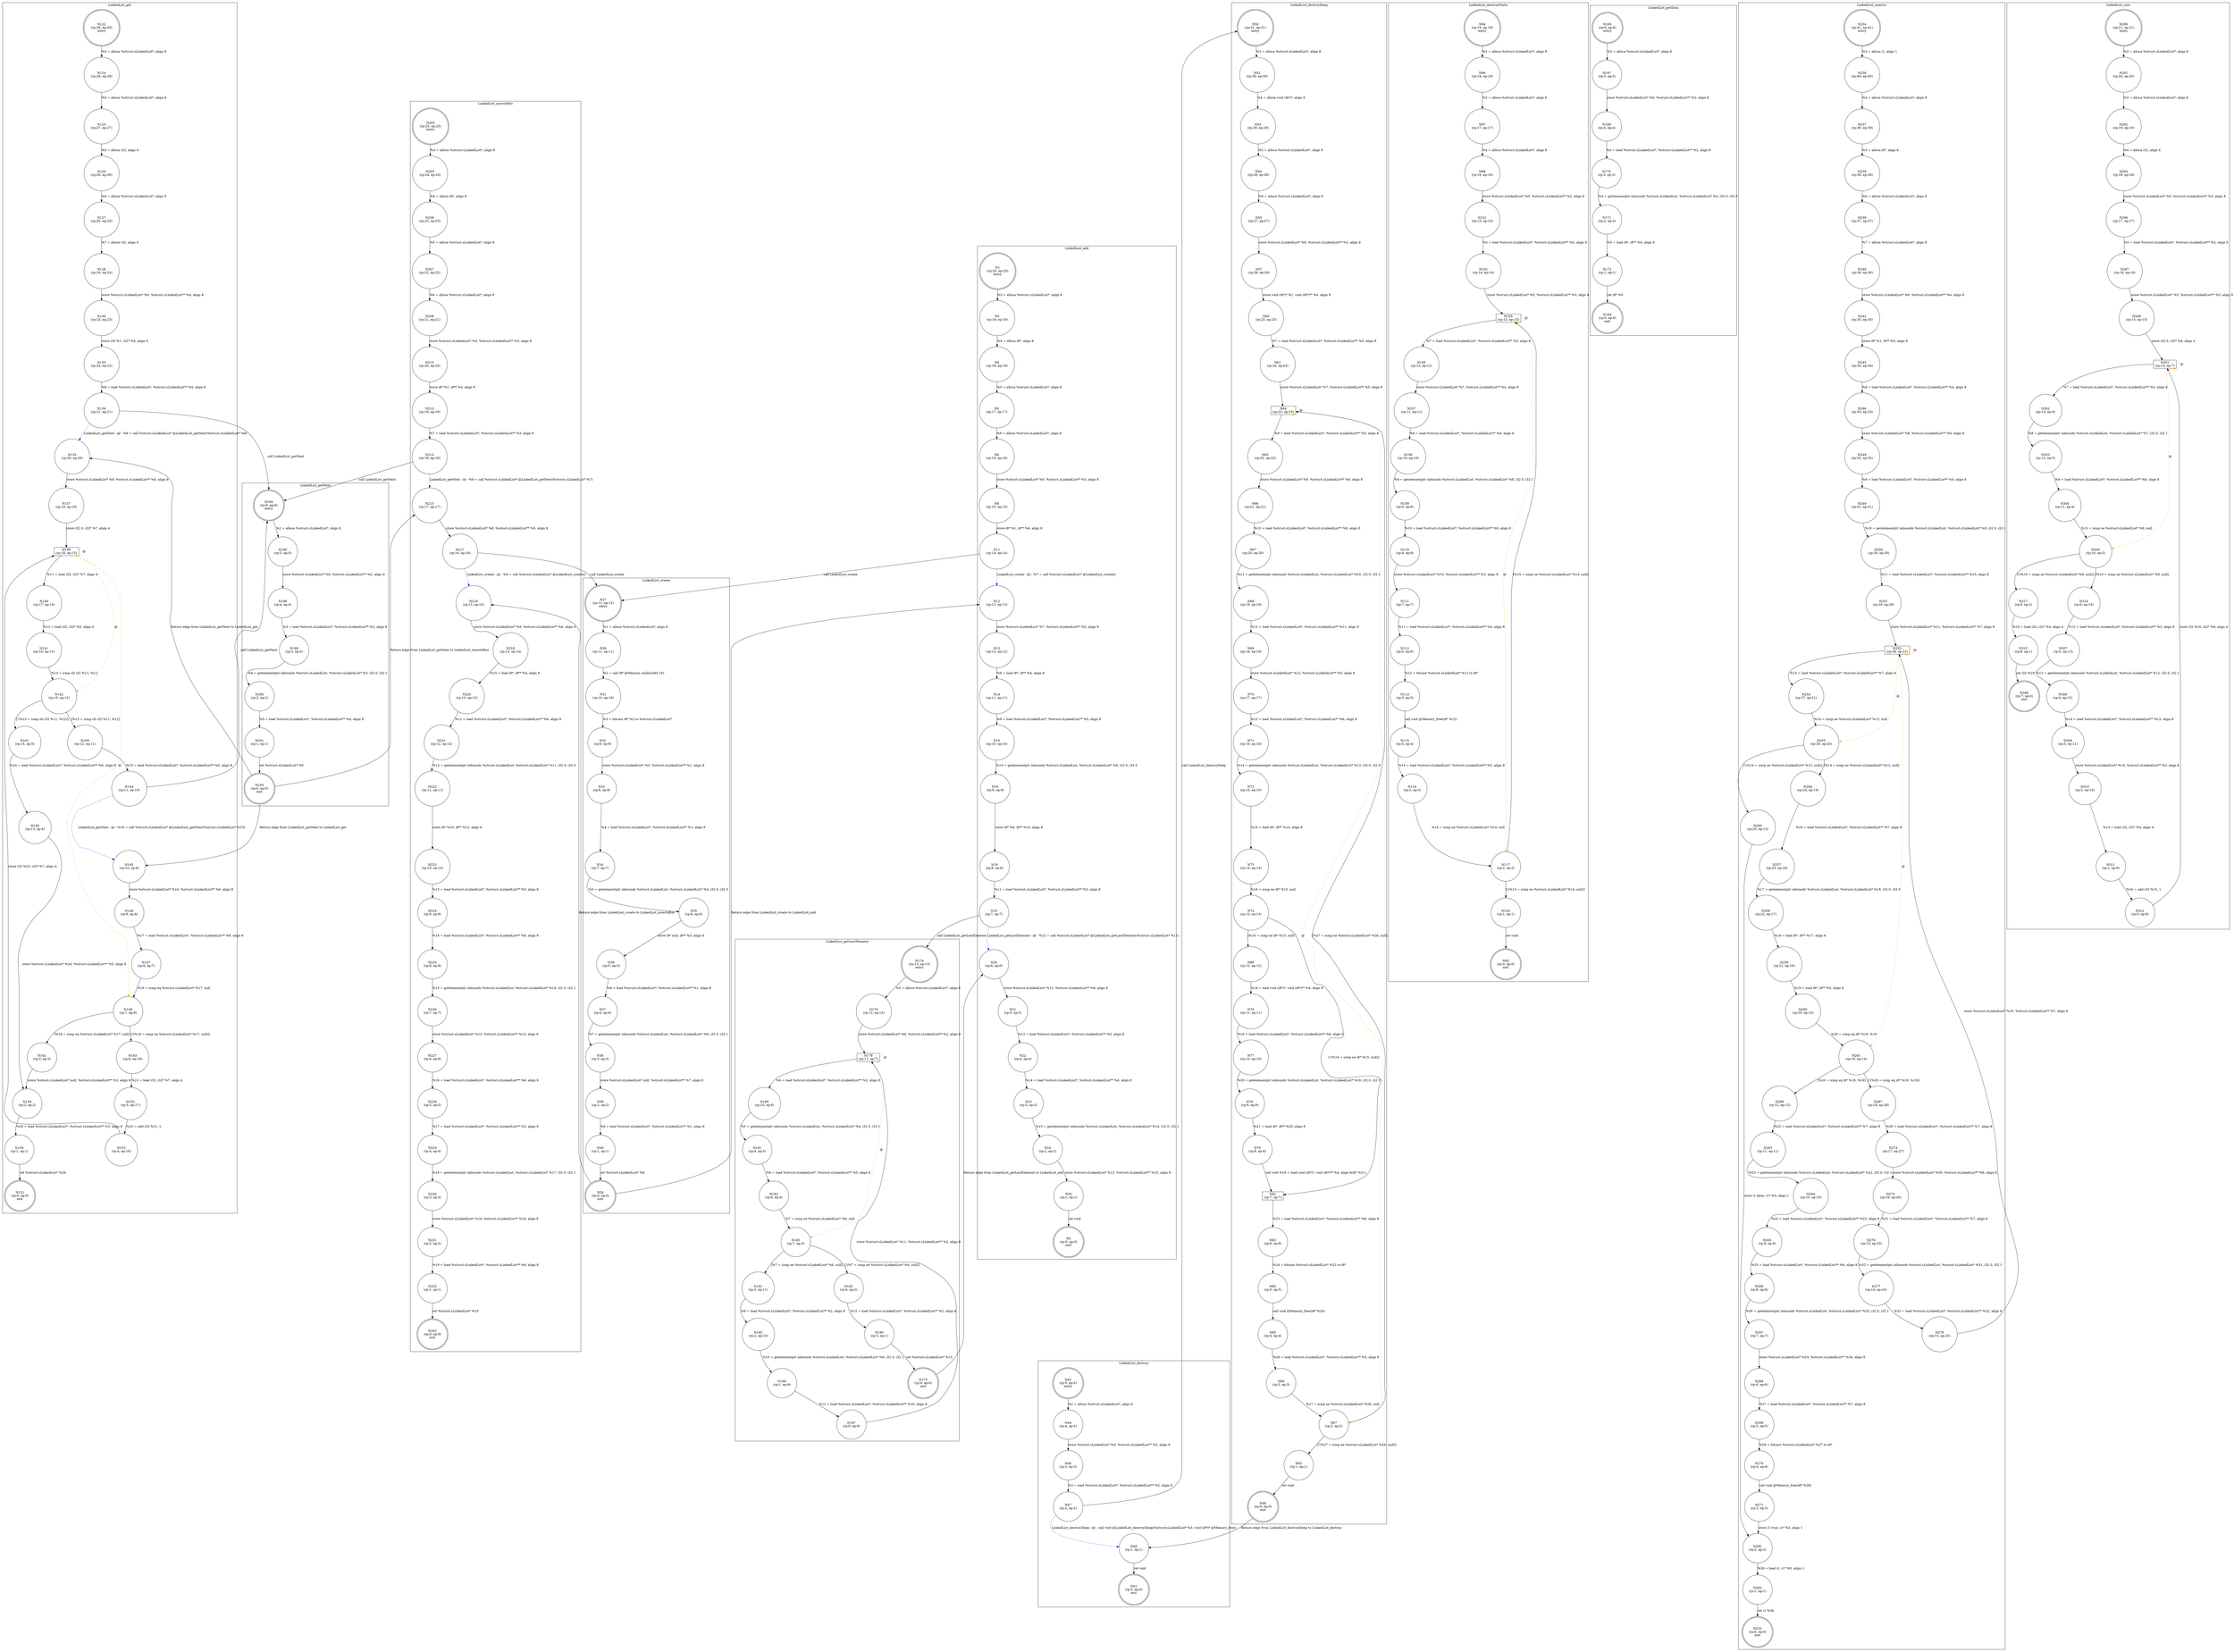 digraph CFA {
1 [label="N1\n(rp:20, ep:20)\nentry", shape="doublecircle"]
3 [label="N3\n(rp:19, ep:19)", shape="circle"]
4 [label="N4\n(rp:18, ep:18)", shape="circle"]
5 [label="N5\n(rp:17, ep:17)", shape="circle"]
6 [label="N6\n(rp:16, ep:16)", shape="circle"]
8 [label="N8\n(rp:15, ep:15)", shape="circle"]
11 [label="N11\n(rp:14, ep:14)", shape="circle"]
12 [label="N12\n(rp:13, ep:13)", shape="circle"]
13 [label="N13\n(rp:12, ep:12)", shape="circle"]
14 [label="N14\n(rp:11, ep:11)", shape="circle"]
15 [label="N15\n(rp:10, ep:10)", shape="circle"]
16 [label="N16\n(rp:9, ep:9)", shape="circle"]
18 [label="N18\n(rp:8, ep:8)", shape="circle"]
19 [label="N19\n(rp:7, ep:7)", shape="circle"]
20 [label="N20\n(rp:6, ep:6)", shape="circle"]
21 [label="N21\n(rp:5, ep:5)", shape="circle"]
22 [label="N22\n(rp:4, ep:4)", shape="circle"]
23 [label="N23\n(rp:3, ep:3)", shape="circle"]
24 [label="N24\n(rp:2, ep:2)", shape="circle"]
25 [label="N25\n(rp:1, ep:1)", shape="circle"]
0 [label="N0\n(rp:0, ep:0)\nexit", shape="doublecircle"]
27 [label="N27\n(rp:12, ep:12)\nentry", shape="doublecircle"]
30 [label="N30\n(rp:11, ep:11)", shape="circle"]
31 [label="N31\n(rp:10, ep:10)", shape="circle"]
32 [label="N32\n(rp:9, ep:9)", shape="circle"]
33 [label="N33\n(rp:8, ep:8)", shape="circle"]
34 [label="N34\n(rp:7, ep:7)", shape="circle"]
35 [label="N35\n(rp:6, ep:6)", shape="circle"]
36 [label="N36\n(rp:5, ep:5)", shape="circle"]
37 [label="N37\n(rp:4, ep:4)", shape="circle"]
38 [label="N38\n(rp:3, ep:3)", shape="circle"]
39 [label="N39\n(rp:2, ep:2)", shape="circle"]
40 [label="N40\n(rp:1, ep:1)", shape="circle"]
26 [label="N26\n(rp:0, ep:0)\nexit", shape="doublecircle"]
42 [label="N42\n(rp:5, ep:5)\nentry", shape="doublecircle"]
44 [label="N44\n(rp:4, ep:4)", shape="circle"]
46 [label="N46\n(rp:3, ep:3)", shape="circle"]
47 [label="N47\n(rp:2, ep:2)", shape="circle"]
48 [label="N48\n(rp:1, ep:1)", shape="circle"]
41 [label="N41\n(rp:0, ep:0)\nexit", shape="doublecircle"]
50 [label="N50\n(rp:31, ep:31)\nentry", shape="doublecircle"]
52 [label="N52\n(rp:30, ep:30)", shape="circle"]
53 [label="N53\n(rp:29, ep:29)", shape="circle"]
54 [label="N54\n(rp:28, ep:28)", shape="circle"]
55 [label="N55\n(rp:27, ep:27)", shape="circle"]
57 [label="N57\n(rp:26, ep:26)", shape="circle"]
60 [label="N60\n(rp:25, ep:25)", shape="circle"]
61 [label="N61\n(rp:24, ep:24)", shape="circle"]
64 [label="N64\n(rp:23, ep:23)", shape="box"]
65 [label="N65\n(rp:22, ep:22)", shape="circle"]
66 [label="N66\n(rp:21, ep:21)", shape="circle"]
67 [label="N67\n(rp:20, ep:20)", shape="circle"]
68 [label="N68\n(rp:19, ep:19)", shape="circle"]
69 [label="N69\n(rp:18, ep:18)", shape="circle"]
70 [label="N70\n(rp:17, ep:17)", shape="circle"]
71 [label="N71\n(rp:16, ep:16)", shape="circle"]
72 [label="N72\n(rp:15, ep:15)", shape="circle"]
73 [label="N73\n(rp:14, ep:14)", shape="circle"]
74 [label="N74\n(rp:13, ep:13)", shape="circle"]
89 [label="N89\n(rp:12, ep:12)", shape="circle"]
76 [label="N76\n(rp:11, ep:11)", shape="circle"]
77 [label="N77\n(rp:10, ep:10)", shape="circle"]
78 [label="N78\n(rp:9, ep:9)", shape="circle"]
79 [label="N79\n(rp:8, ep:8)", shape="circle"]
81 [label="N81\n(rp:7, ep:7)", shape="box"]
82 [label="N82\n(rp:6, ep:6)", shape="circle"]
83 [label="N83\n(rp:5, ep:5)", shape="circle"]
85 [label="N85\n(rp:4, ep:4)", shape="circle"]
86 [label="N86\n(rp:3, ep:3)", shape="circle"]
87 [label="N87\n(rp:2, ep:2)", shape="circle"]
92 [label="N92\n(rp:1, ep:1)", shape="circle"]
49 [label="N49\n(rp:0, ep:0)\nexit", shape="doublecircle"]
94 [label="N94\n(rp:19, ep:19)\nentry", shape="doublecircle"]
96 [label="N96\n(rp:18, ep:18)", shape="circle"]
97 [label="N97\n(rp:17, ep:17)", shape="circle"]
98 [label="N98\n(rp:16, ep:16)", shape="circle"]
101 [label="N101\n(rp:15, ep:15)", shape="circle"]
102 [label="N102\n(rp:14, ep:14)", shape="circle"]
105 [label="N105\n(rp:13, ep:13)", shape="box"]
106 [label="N106\n(rp:12, ep:12)", shape="circle"]
107 [label="N107\n(rp:11, ep:11)", shape="circle"]
108 [label="N108\n(rp:10, ep:10)", shape="circle"]
109 [label="N109\n(rp:9, ep:9)", shape="circle"]
110 [label="N110\n(rp:8, ep:8)", shape="circle"]
111 [label="N111\n(rp:7, ep:7)", shape="circle"]
112 [label="N112\n(rp:6, ep:6)", shape="circle"]
113 [label="N113\n(rp:5, ep:5)", shape="circle"]
115 [label="N115\n(rp:4, ep:4)", shape="circle"]
116 [label="N116\n(rp:3, ep:3)", shape="circle"]
117 [label="N117\n(rp:2, ep:2)", shape="circle"]
120 [label="N120\n(rp:1, ep:1)", shape="circle"]
93 [label="N93\n(rp:0, ep:0)\nexit", shape="doublecircle"]
122 [label="N122\n(rp:29, ep:29)\nentry", shape="doublecircle"]
124 [label="N124\n(rp:28, ep:28)", shape="circle"]
125 [label="N125\n(rp:27, ep:27)", shape="circle"]
126 [label="N126\n(rp:26, ep:26)", shape="circle"]
127 [label="N127\n(rp:25, ep:25)", shape="circle"]
128 [label="N128\n(rp:24, ep:24)", shape="circle"]
130 [label="N130\n(rp:23, ep:23)", shape="circle"]
133 [label="N133\n(rp:22, ep:22)", shape="circle"]
134 [label="N134\n(rp:21, ep:21)", shape="circle"]
135 [label="N135\n(rp:20, ep:20)", shape="circle"]
137 [label="N137\n(rp:19, ep:19)", shape="circle"]
139 [label="N139\n(rp:18, ep:15)", shape="box"]
140 [label="N140\n(rp:17, ep:14)", shape="circle"]
141 [label="N141\n(rp:16, ep:13)", shape="circle"]
142 [label="N142\n(rp:15, ep:12)", shape="circle"]
161 [label="N161\n(rp:14, ep:5)", shape="circle"]
156 [label="N156\n(rp:13, ep:4)", shape="circle"]
160 [label="N160\n(rp:12, ep:11)", shape="circle"]
144 [label="N144\n(rp:11, ep:10)", shape="circle"]
145 [label="N145\n(rp:10, ep:9)", shape="circle"]
146 [label="N146\n(rp:9, ep:8)", shape="circle"]
147 [label="N147\n(rp:8, ep:7)", shape="circle"]
148 [label="N148\n(rp:7, ep:6)", shape="circle"]
163 [label="N163\n(rp:6, ep:18)", shape="circle"]
152 [label="N152\n(rp:5, ep:17)", shape="circle"]
153 [label="N153\n(rp:4, ep:16)", shape="circle"]
162 [label="N162\n(rp:3, ep:3)", shape="circle"]
158 [label="N158\n(rp:2, ep:2)", shape="circle"]
159 [label="N159\n(rp:1, ep:1)", shape="circle"]
121 [label="N121\n(rp:0, ep:0)\nexit", shape="doublecircle"]
165 [label="N165\n(rp:6, ep:6)\nentry", shape="doublecircle"]
167 [label="N167\n(rp:5, ep:5)", shape="circle"]
169 [label="N169\n(rp:4, ep:4)", shape="circle"]
170 [label="N170\n(rp:3, ep:3)", shape="circle"]
171 [label="N171\n(rp:2, ep:2)", shape="circle"]
172 [label="N172\n(rp:1, ep:1)", shape="circle"]
164 [label="N164\n(rp:0, ep:0)\nexit", shape="doublecircle"]
174 [label="N174\n(rp:13, ep:13)\nentry", shape="doublecircle"]
176 [label="N176\n(rp:12, ep:12)", shape="circle"]
179 [label="N179\n(rp:11, ep:7)", shape="box"]
180 [label="N180\n(rp:10, ep:6)", shape="circle"]
181 [label="N181\n(rp:9, ep:5)", shape="circle"]
182 [label="N182\n(rp:8, ep:4)", shape="circle"]
183 [label="N183\n(rp:7, ep:3)", shape="circle"]
192 [label="N192\n(rp:6, ep:2)", shape="circle"]
190 [label="N190\n(rp:5, ep:1)", shape="circle"]
173 [label="N173\n(rp:4, ep:0)\nexit", shape="doublecircle"]
191 [label="N191\n(rp:3, ep:11)", shape="circle"]
185 [label="N185\n(rp:2, ep:10)", shape="circle"]
186 [label="N186\n(rp:1, ep:9)", shape="circle"]
187 [label="N187\n(rp:0, ep:8)", shape="circle"]
194 [label="N194\n(rp:6, ep:6)\nentry", shape="doublecircle"]
196 [label="N196\n(rp:5, ep:5)", shape="circle"]
198 [label="N198\n(rp:4, ep:4)", shape="circle"]
199 [label="N199\n(rp:3, ep:3)", shape="circle"]
200 [label="N200\n(rp:2, ep:2)", shape="circle"]
201 [label="N201\n(rp:1, ep:1)", shape="circle"]
193 [label="N193\n(rp:0, ep:0)\nexit", shape="doublecircle"]
203 [label="N203\n(rp:25, ep:25)\nentry", shape="doublecircle"]
205 [label="N205\n(rp:24, ep:24)", shape="circle"]
206 [label="N206\n(rp:23, ep:23)", shape="circle"]
207 [label="N207\n(rp:22, ep:22)", shape="circle"]
208 [label="N208\n(rp:21, ep:21)", shape="circle"]
210 [label="N210\n(rp:20, ep:20)", shape="circle"]
213 [label="N213\n(rp:19, ep:19)", shape="circle"]
214 [label="N214\n(rp:18, ep:18)", shape="circle"]
215 [label="N215\n(rp:17, ep:17)", shape="circle"]
217 [label="N217\n(rp:16, ep:16)", shape="circle"]
218 [label="N218\n(rp:15, ep:15)", shape="circle"]
219 [label="N219\n(rp:14, ep:14)", shape="circle"]
220 [label="N220\n(rp:13, ep:13)", shape="circle"]
221 [label="N221\n(rp:12, ep:12)", shape="circle"]
222 [label="N222\n(rp:11, ep:11)", shape="circle"]
223 [label="N223\n(rp:10, ep:10)", shape="circle"]
224 [label="N224\n(rp:9, ep:9)", shape="circle"]
225 [label="N225\n(rp:8, ep:8)", shape="circle"]
226 [label="N226\n(rp:7, ep:7)", shape="circle"]
227 [label="N227\n(rp:6, ep:6)", shape="circle"]
228 [label="N228\n(rp:5, ep:5)", shape="circle"]
229 [label="N229\n(rp:4, ep:4)", shape="circle"]
230 [label="N230\n(rp:3, ep:3)", shape="circle"]
231 [label="N231\n(rp:2, ep:2)", shape="circle"]
232 [label="N232\n(rp:1, ep:1)", shape="circle"]
202 [label="N202\n(rp:0, ep:0)\nexit", shape="doublecircle"]
234 [label="N234\n(rp:41, ep:41)\nentry", shape="doublecircle"]
236 [label="N236\n(rp:40, ep:40)", shape="circle"]
237 [label="N237\n(rp:39, ep:39)", shape="circle"]
238 [label="N238\n(rp:38, ep:38)", shape="circle"]
239 [label="N239\n(rp:37, ep:37)", shape="circle"]
240 [label="N240\n(rp:36, ep:36)", shape="circle"]
242 [label="N242\n(rp:35, ep:35)", shape="circle"]
245 [label="N245\n(rp:34, ep:34)", shape="circle"]
246 [label="N246\n(rp:33, ep:33)", shape="circle"]
248 [label="N248\n(rp:32, ep:32)", shape="circle"]
249 [label="N249\n(rp:31, ep:31)", shape="circle"]
250 [label="N250\n(rp:30, ep:30)", shape="circle"]
251 [label="N251\n(rp:29, ep:29)", shape="circle"]
253 [label="N253\n(rp:28, ep:22)", shape="box"]
254 [label="N254\n(rp:27, ep:21)", shape="circle"]
255 [label="N255\n(rp:26, ep:20)", shape="circle"]
285 [label="N285\n(rp:25, ep:13)", shape="circle"]
284 [label="N284\n(rp:24, ep:19)", shape="circle"]
257 [label="N257\n(rp:23, ep:18)", shape="circle"]
258 [label="N258\n(rp:22, ep:17)", shape="circle"]
259 [label="N259\n(rp:21, ep:16)", shape="circle"]
260 [label="N260\n(rp:20, ep:15)", shape="circle"]
261 [label="N261\n(rp:19, ep:14)", shape="circle"]
287 [label="N287\n(rp:18, ep:28)", shape="circle"]
274 [label="N274\n(rp:17, ep:27)", shape="circle"]
275 [label="N275\n(rp:16, ep:26)", shape="circle"]
276 [label="N276\n(rp:15, ep:25)", shape="circle"]
277 [label="N277\n(rp:14, ep:24)", shape="circle"]
278 [label="N278\n(rp:13, ep:23)", shape="circle"]
286 [label="N286\n(rp:12, ep:12)", shape="circle"]
263 [label="N263\n(rp:11, ep:11)", shape="circle"]
264 [label="N264\n(rp:10, ep:10)", shape="circle"]
265 [label="N265\n(rp:9, ep:9)", shape="circle"]
266 [label="N266\n(rp:8, ep:8)", shape="circle"]
267 [label="N267\n(rp:7, ep:7)", shape="circle"]
268 [label="N268\n(rp:6, ep:6)", shape="circle"]
269 [label="N269\n(rp:5, ep:5)", shape="circle"]
270 [label="N270\n(rp:4, ep:4)", shape="circle"]
271 [label="N271\n(rp:3, ep:3)", shape="circle"]
282 [label="N282\n(rp:2, ep:2)", shape="circle"]
283 [label="N283\n(rp:1, ep:1)", shape="circle"]
233 [label="N233\n(rp:0, ep:0)\nexit", shape="doublecircle"]
289 [label="N289\n(rp:21, ep:21)\nentry", shape="doublecircle"]
291 [label="N291\n(rp:20, ep:20)", shape="circle"]
292 [label="N292\n(rp:19, ep:19)", shape="circle"]
293 [label="N293\n(rp:18, ep:18)", shape="circle"]
296 [label="N296\n(rp:17, ep:17)", shape="circle"]
297 [label="N297\n(rp:16, ep:16)", shape="circle"]
299 [label="N299\n(rp:15, ep:15)", shape="circle"]
301 [label="N301\n(rp:14, ep:7)", shape="box"]
302 [label="N302\n(rp:13, ep:6)", shape="circle"]
303 [label="N303\n(rp:12, ep:5)", shape="circle"]
304 [label="N304\n(rp:11, ep:4)", shape="circle"]
305 [label="N305\n(rp:10, ep:3)", shape="circle"]
317 [label="N317\n(rp:9, ep:2)", shape="circle"]
315 [label="N315\n(rp:8, ep:1)", shape="circle"]
288 [label="N288\n(rp:7, ep:0)\nexit", shape="doublecircle"]
316 [label="N316\n(rp:6, ep:14)", shape="circle"]
307 [label="N307\n(rp:5, ep:13)", shape="circle"]
308 [label="N308\n(rp:4, ep:12)", shape="circle"]
309 [label="N309\n(rp:3, ep:11)", shape="circle"]
310 [label="N310\n(rp:2, ep:10)", shape="circle"]
311 [label="N311\n(rp:1, ep:9)", shape="circle"]
312 [label="N312\n(rp:0, ep:8)", shape="circle"]
subgraph cluster_LinkedList_add {
label="LinkedList_add"
1 -> 3 [label="%3 = alloca %struct.sLinkedList*, align 8"]
3 -> 4 [label="%4 = alloca i8*, align 8"]
4 -> 5 [label="%5 = alloca %struct.sLinkedList*, align 8"]
5 -> 6 [label="%6 = alloca %struct.sLinkedList*, align 8"]
6 -> 8 [label="store %struct.sLinkedList* %0, %struct.sLinkedList** %3, align 8"]
8 -> 11 [label="store i8* %1, i8** %4, align 8"]
11 -> 12 [label="LinkedList_create --@-- %7 = call %struct.sLinkedList* @LinkedList_create()", style="dashed", color="blue"]
12 -> 13 [label="store %struct.sLinkedList* %7, %struct.sLinkedList** %5, align 8"]
13 -> 14 [label="%8 = load i8*, i8** %4, align 8"]
14 -> 15 [label="%9 = load %struct.sLinkedList*, %struct.sLinkedList** %5, align 8"]
15 -> 16 [label="%10 = getelementptr inbounds %struct.sLinkedList, %struct.sLinkedList* %9, i32 0, i32 0"]
16 -> 18 [label="store i8* %8, i8** %10, align 8"]
18 -> 19 [label="%11 = load %struct.sLinkedList*, %struct.sLinkedList** %3, align 8"]
19 -> 20 [label="LinkedList_getLastElement --@-- %12 = call %struct.sLinkedList* @LinkedList_getLastElement(%struct.sLinkedList* %11)", style="dashed", color="blue"]
20 -> 21 [label="store %struct.sLinkedList* %12, %struct.sLinkedList** %6, align 8"]
21 -> 22 [label="%13 = load %struct.sLinkedList*, %struct.sLinkedList** %5, align 8"]
22 -> 23 [label="%14 = load %struct.sLinkedList*, %struct.sLinkedList** %6, align 8"]
23 -> 24 [label="%15 = getelementptr inbounds %struct.sLinkedList, %struct.sLinkedList* %14, i32 0, i32 1"]
24 -> 25 [label="store %struct.sLinkedList* %13, %struct.sLinkedList** %15, align 8"]
25 -> 0 [label="ret void"]
}
subgraph cluster_LinkedList_create {
label="LinkedList_create"
27 -> 30 [label="%1 = alloca %struct.sLinkedList*, align 8"]
30 -> 31 [label="%2 = call i8* @Memory_malloc(i64 16)"]
31 -> 32 [label="%3 = bitcast i8* %2 to %struct.sLinkedList*"]
32 -> 33 [label="store %struct.sLinkedList* %3, %struct.sLinkedList** %1, align 8"]
33 -> 34 [label="%4 = load %struct.sLinkedList*, %struct.sLinkedList** %1, align 8"]
34 -> 35 [label="%5 = getelementptr inbounds %struct.sLinkedList, %struct.sLinkedList* %4, i32 0, i32 0"]
35 -> 36 [label="store i8* null, i8** %5, align 8"]
36 -> 37 [label="%6 = load %struct.sLinkedList*, %struct.sLinkedList** %1, align 8"]
37 -> 38 [label="%7 = getelementptr inbounds %struct.sLinkedList, %struct.sLinkedList* %6, i32 0, i32 1"]
38 -> 39 [label="store %struct.sLinkedList* null, %struct.sLinkedList** %7, align 8"]
39 -> 40 [label="%8 = load %struct.sLinkedList*, %struct.sLinkedList** %1, align 8"]
40 -> 26 [label="ret %struct.sLinkedList* %8"]
}
subgraph cluster_LinkedList_destroy {
label="LinkedList_destroy"
42 -> 44 [label="%2 = alloca %struct.sLinkedList*, align 8"]
44 -> 46 [label="store %struct.sLinkedList* %0, %struct.sLinkedList** %2, align 8"]
46 -> 47 [label="%3 = load %struct.sLinkedList*, %struct.sLinkedList** %2, align 8"]
47 -> 48 [label="LinkedList_destroyDeep --@-- call void @LinkedList_destroyDeep(%struct.sLinkedList* %3, void (i8*)* @Memory_free)", style="dashed", color="blue"]
48 -> 41 [label="ret void"]
}
subgraph cluster_LinkedList_destroyDeep {
label="LinkedList_destroyDeep"
50 -> 52 [label="%3 = alloca %struct.sLinkedList*, align 8"]
52 -> 53 [label="%4 = alloca void (i8*)*, align 8"]
53 -> 54 [label="%5 = alloca %struct.sLinkedList*, align 8"]
54 -> 55 [label="%6 = alloca %struct.sLinkedList*, align 8"]
55 -> 57 [label="store %struct.sLinkedList* %0, %struct.sLinkedList** %3, align 8"]
57 -> 60 [label="store void (i8*)* %1, void (i8*)** %4, align 8"]
60 -> 61 [label="%7 = load %struct.sLinkedList*, %struct.sLinkedList** %3, align 8"]
61 -> 64 [label="store %struct.sLinkedList* %7, %struct.sLinkedList** %5, align 8"]
64 -> 65 [label="%9 = load %struct.sLinkedList*, %struct.sLinkedList** %5, align 8"]
64 -> 64 [label="@", style="dashed", color="orange"]
64 -> 87 [label="@", style="dashed", color="orange"]
65 -> 66 [label="store %struct.sLinkedList* %9, %struct.sLinkedList** %6, align 8"]
66 -> 67 [label="%10 = load %struct.sLinkedList*, %struct.sLinkedList** %6, align 8"]
67 -> 68 [label="%11 = getelementptr inbounds %struct.sLinkedList, %struct.sLinkedList* %10, i32 0, i32 1"]
68 -> 69 [label="%12 = load %struct.sLinkedList*, %struct.sLinkedList** %11, align 8"]
69 -> 70 [label="store %struct.sLinkedList* %12, %struct.sLinkedList** %5, align 8"]
70 -> 71 [label="%13 = load %struct.sLinkedList*, %struct.sLinkedList** %6, align 8"]
71 -> 72 [label="%14 = getelementptr inbounds %struct.sLinkedList, %struct.sLinkedList* %13, i32 0, i32 0"]
72 -> 73 [label="%15 = load i8*, i8** %14, align 8"]
73 -> 74 [label="%16 = icmp ne i8* %15, null"]
74 -> 89 [label="[%16 = icmp ne i8* %15, null]"]
74 -> 81 [label="[!(%16 = icmp ne i8* %15, null)]"]
76 -> 77 [label="%19 = load %struct.sLinkedList*, %struct.sLinkedList** %6, align 8"]
77 -> 78 [label="%20 = getelementptr inbounds %struct.sLinkedList, %struct.sLinkedList* %19, i32 0, i32 0"]
78 -> 79 [label="%21 = load i8*, i8** %20, align 8"]
79 -> 81 [label="call void %18 = load void (i8*)*, void (i8*)** %4, align 8(i8* %21)"]
81 -> 82 [label="%23 = load %struct.sLinkedList*, %struct.sLinkedList** %6, align 8"]
82 -> 83 [label="%24 = bitcast %struct.sLinkedList* %23 to i8*"]
83 -> 85 [label="call void @Memory_free(i8* %24)"]
85 -> 86 [label="%26 = load %struct.sLinkedList*, %struct.sLinkedList** %5, align 8"]
86 -> 87 [label="%27 = icmp ne %struct.sLinkedList* %26, null"]
87 -> 92 [label="[!(%27 = icmp ne %struct.sLinkedList* %26, null)]"]
87 -> 64 [label="[%27 = icmp ne %struct.sLinkedList* %26, null]"]
89 -> 76 [label="%18 = load void (i8*)*, void (i8*)** %4, align 8"]
92 -> 49 [label="ret void"]
}
subgraph cluster_LinkedList_destroyStatic {
label="LinkedList_destroyStatic"
94 -> 96 [label="%2 = alloca %struct.sLinkedList*, align 8"]
96 -> 97 [label="%3 = alloca %struct.sLinkedList*, align 8"]
97 -> 98 [label="%4 = alloca %struct.sLinkedList*, align 8"]
98 -> 101 [label="store %struct.sLinkedList* %0, %struct.sLinkedList** %2, align 8"]
101 -> 102 [label="%5 = load %struct.sLinkedList*, %struct.sLinkedList** %2, align 8"]
102 -> 105 [label="store %struct.sLinkedList* %5, %struct.sLinkedList** %3, align 8"]
105 -> 106 [label="%7 = load %struct.sLinkedList*, %struct.sLinkedList** %3, align 8"]
105 -> 105 [label="@", style="dashed", color="orange"]
105 -> 117 [label="@", style="dashed", color="orange"]
106 -> 107 [label="store %struct.sLinkedList* %7, %struct.sLinkedList** %4, align 8"]
107 -> 108 [label="%8 = load %struct.sLinkedList*, %struct.sLinkedList** %4, align 8"]
108 -> 109 [label="%9 = getelementptr inbounds %struct.sLinkedList, %struct.sLinkedList* %8, i32 0, i32 1"]
109 -> 110 [label="%10 = load %struct.sLinkedList*, %struct.sLinkedList** %9, align 8"]
110 -> 111 [label="store %struct.sLinkedList* %10, %struct.sLinkedList** %3, align 8"]
111 -> 112 [label="%11 = load %struct.sLinkedList*, %struct.sLinkedList** %4, align 8"]
112 -> 113 [label="%12 = bitcast %struct.sLinkedList* %11 to i8*"]
113 -> 115 [label="call void @Memory_free(i8* %12)"]
115 -> 116 [label="%14 = load %struct.sLinkedList*, %struct.sLinkedList** %3, align 8"]
116 -> 117 [label="%15 = icmp ne %struct.sLinkedList* %14, null"]
117 -> 120 [label="[!(%15 = icmp ne %struct.sLinkedList* %14, null)]"]
117 -> 105 [label="[%15 = icmp ne %struct.sLinkedList* %14, null]"]
120 -> 93 [label="ret void"]
}
subgraph cluster_LinkedList_get {
label="LinkedList_get"
122 -> 124 [label="%3 = alloca %struct.sLinkedList*, align 8"]
124 -> 125 [label="%4 = alloca %struct.sLinkedList*, align 8"]
125 -> 126 [label="%5 = alloca i32, align 4"]
126 -> 127 [label="%6 = alloca %struct.sLinkedList*, align 8"]
127 -> 128 [label="%7 = alloca i32, align 4"]
128 -> 130 [label="store %struct.sLinkedList* %0, %struct.sLinkedList** %4, align 8"]
130 -> 133 [label="store i32 %1, i32* %5, align 4"]
133 -> 134 [label="%8 = load %struct.sLinkedList*, %struct.sLinkedList** %4, align 8"]
134 -> 135 [label="LinkedList_getNext --@-- %9 = call %struct.sLinkedList* @LinkedList_getNext(%struct.sLinkedList* %8)", style="dashed", color="blue"]
135 -> 137 [label="store %struct.sLinkedList* %9, %struct.sLinkedList** %6, align 8"]
137 -> 139 [label="store i32 0, i32* %7, align 4"]
139 -> 140 [label="%11 = load i32, i32* %7, align 4"]
139 -> 139 [label="@", style="dashed", color="orange"]
139 -> 148 [label="@", style="dashed", color="orange"]
139 -> 142 [label="@", style="dashed", color="orange"]
140 -> 141 [label="%12 = load i32, i32* %5, align 4"]
141 -> 142 [label="%13 = icmp slt i32 %11, %12"]
142 -> 160 [label="[%13 = icmp slt i32 %11, %12]"]
142 -> 161 [label="[!(%13 = icmp slt i32 %11, %12)]"]
144 -> 145 [label="LinkedList_getNext --@-- %16 = call %struct.sLinkedList* @LinkedList_getNext(%struct.sLinkedList* %15)", style="dashed", color="blue"]
145 -> 146 [label="store %struct.sLinkedList* %16, %struct.sLinkedList** %6, align 8"]
146 -> 147 [label="%17 = load %struct.sLinkedList*, %struct.sLinkedList** %6, align 8"]
147 -> 148 [label="%18 = icmp eq %struct.sLinkedList* %17, null"]
148 -> 162 [label="[%18 = icmp eq %struct.sLinkedList* %17, null]"]
148 -> 163 [label="[!(%18 = icmp eq %struct.sLinkedList* %17, null)]"]
152 -> 153 [label="%22 = add i32 %21, 1"]
153 -> 139 [label="store i32 %22, i32* %7, align 4"]
156 -> 158 [label="store %struct.sLinkedList* %24, %struct.sLinkedList** %3, align 8"]
158 -> 159 [label="%26 = load %struct.sLinkedList*, %struct.sLinkedList** %3, align 8"]
159 -> 121 [label="ret %struct.sLinkedList* %26"]
160 -> 144 [label="%15 = load %struct.sLinkedList*, %struct.sLinkedList** %6, align 8"]
161 -> 156 [label="%24 = load %struct.sLinkedList*, %struct.sLinkedList** %6, align 8"]
162 -> 158 [label="store %struct.sLinkedList* null, %struct.sLinkedList** %3, align 8"]
163 -> 152 [label="%21 = load i32, i32* %7, align 4"]
}
subgraph cluster_LinkedList_getData {
label="LinkedList_getData"
165 -> 167 [label="%2 = alloca %struct.sLinkedList*, align 8"]
167 -> 169 [label="store %struct.sLinkedList* %0, %struct.sLinkedList** %2, align 8"]
169 -> 170 [label="%3 = load %struct.sLinkedList*, %struct.sLinkedList** %2, align 8"]
170 -> 171 [label="%4 = getelementptr inbounds %struct.sLinkedList, %struct.sLinkedList* %3, i32 0, i32 0"]
171 -> 172 [label="%5 = load i8*, i8** %4, align 8"]
172 -> 164 [label="ret i8* %5"]
}
subgraph cluster_LinkedList_getLastElement {
label="LinkedList_getLastElement"
174 -> 176 [label="%2 = alloca %struct.sLinkedList*, align 8"]
176 -> 179 [label="store %struct.sLinkedList* %0, %struct.sLinkedList** %2, align 8"]
179 -> 180 [label="%4 = load %struct.sLinkedList*, %struct.sLinkedList** %2, align 8"]
179 -> 179 [label="@", style="dashed", color="orange"]
179 -> 183 [label="@", style="dashed", color="orange"]
180 -> 181 [label="%5 = getelementptr inbounds %struct.sLinkedList, %struct.sLinkedList* %4, i32 0, i32 1"]
181 -> 182 [label="%6 = load %struct.sLinkedList*, %struct.sLinkedList** %5, align 8"]
182 -> 183 [label="%7 = icmp ne %struct.sLinkedList* %6, null"]
183 -> 191 [label="[%7 = icmp ne %struct.sLinkedList* %6, null]"]
183 -> 192 [label="[!(%7 = icmp ne %struct.sLinkedList* %6, null)]"]
185 -> 186 [label="%10 = getelementptr inbounds %struct.sLinkedList, %struct.sLinkedList* %9, i32 0, i32 1"]
186 -> 187 [label="%11 = load %struct.sLinkedList*, %struct.sLinkedList** %10, align 8"]
187 -> 179 [label="store %struct.sLinkedList* %11, %struct.sLinkedList** %2, align 8"]
190 -> 173 [label="ret %struct.sLinkedList* %13"]
191 -> 185 [label="%9 = load %struct.sLinkedList*, %struct.sLinkedList** %2, align 8"]
192 -> 190 [label="%13 = load %struct.sLinkedList*, %struct.sLinkedList** %2, align 8"]
}
subgraph cluster_LinkedList_getNext {
label="LinkedList_getNext"
194 -> 196 [label="%2 = alloca %struct.sLinkedList*, align 8"]
196 -> 198 [label="store %struct.sLinkedList* %0, %struct.sLinkedList** %2, align 8"]
198 -> 199 [label="%3 = load %struct.sLinkedList*, %struct.sLinkedList** %2, align 8"]
199 -> 200 [label="%4 = getelementptr inbounds %struct.sLinkedList, %struct.sLinkedList* %3, i32 0, i32 1"]
200 -> 201 [label="%5 = load %struct.sLinkedList*, %struct.sLinkedList** %4, align 8"]
201 -> 193 [label="ret %struct.sLinkedList* %5"]
}
subgraph cluster_LinkedList_insertAfter {
label="LinkedList_insertAfter"
203 -> 205 [label="%3 = alloca %struct.sLinkedList*, align 8"]
205 -> 206 [label="%4 = alloca i8*, align 8"]
206 -> 207 [label="%5 = alloca %struct.sLinkedList*, align 8"]
207 -> 208 [label="%6 = alloca %struct.sLinkedList*, align 8"]
208 -> 210 [label="store %struct.sLinkedList* %0, %struct.sLinkedList** %3, align 8"]
210 -> 213 [label="store i8* %1, i8** %4, align 8"]
213 -> 214 [label="%7 = load %struct.sLinkedList*, %struct.sLinkedList** %3, align 8"]
214 -> 215 [label="LinkedList_getNext --@-- %8 = call %struct.sLinkedList* @LinkedList_getNext(%struct.sLinkedList* %7)", style="dashed", color="blue"]
215 -> 217 [label="store %struct.sLinkedList* %8, %struct.sLinkedList** %5, align 8"]
217 -> 218 [label="LinkedList_create --@-- %9 = call %struct.sLinkedList* @LinkedList_create()", style="dashed", color="blue"]
218 -> 219 [label="store %struct.sLinkedList* %9, %struct.sLinkedList** %6, align 8"]
219 -> 220 [label="%10 = load i8*, i8** %4, align 8"]
220 -> 221 [label="%11 = load %struct.sLinkedList*, %struct.sLinkedList** %6, align 8"]
221 -> 222 [label="%12 = getelementptr inbounds %struct.sLinkedList, %struct.sLinkedList* %11, i32 0, i32 0"]
222 -> 223 [label="store i8* %10, i8** %12, align 8"]
223 -> 224 [label="%13 = load %struct.sLinkedList*, %struct.sLinkedList** %5, align 8"]
224 -> 225 [label="%14 = load %struct.sLinkedList*, %struct.sLinkedList** %6, align 8"]
225 -> 226 [label="%15 = getelementptr inbounds %struct.sLinkedList, %struct.sLinkedList* %14, i32 0, i32 1"]
226 -> 227 [label="store %struct.sLinkedList* %13, %struct.sLinkedList** %15, align 8"]
227 -> 228 [label="%16 = load %struct.sLinkedList*, %struct.sLinkedList** %6, align 8"]
228 -> 229 [label="%17 = load %struct.sLinkedList*, %struct.sLinkedList** %3, align 8"]
229 -> 230 [label="%18 = getelementptr inbounds %struct.sLinkedList, %struct.sLinkedList* %17, i32 0, i32 1"]
230 -> 231 [label="store %struct.sLinkedList* %16, %struct.sLinkedList** %18, align 8"]
231 -> 232 [label="%19 = load %struct.sLinkedList*, %struct.sLinkedList** %6, align 8"]
232 -> 202 [label="ret %struct.sLinkedList* %19"]
}
subgraph cluster_LinkedList_remove {
label="LinkedList_remove"
234 -> 236 [label="%3 = alloca i1, align 1"]
236 -> 237 [label="%4 = alloca %struct.sLinkedList*, align 8"]
237 -> 238 [label="%5 = alloca i8*, align 8"]
238 -> 239 [label="%6 = alloca %struct.sLinkedList*, align 8"]
239 -> 240 [label="%7 = alloca %struct.sLinkedList*, align 8"]
240 -> 242 [label="store %struct.sLinkedList* %0, %struct.sLinkedList** %4, align 8"]
242 -> 245 [label="store i8* %1, i8** %5, align 8"]
245 -> 246 [label="%8 = load %struct.sLinkedList*, %struct.sLinkedList** %4, align 8"]
246 -> 248 [label="store %struct.sLinkedList* %8, %struct.sLinkedList** %6, align 8"]
248 -> 249 [label="%9 = load %struct.sLinkedList*, %struct.sLinkedList** %4, align 8"]
249 -> 250 [label="%10 = getelementptr inbounds %struct.sLinkedList, %struct.sLinkedList* %9, i32 0, i32 1"]
250 -> 251 [label="%11 = load %struct.sLinkedList*, %struct.sLinkedList** %10, align 8"]
251 -> 253 [label="store %struct.sLinkedList* %11, %struct.sLinkedList** %7, align 8"]
253 -> 254 [label="%13 = load %struct.sLinkedList*, %struct.sLinkedList** %7, align 8"]
253 -> 253 [label="@", style="dashed", color="orange"]
253 -> 261 [label="@", style="dashed", color="orange"]
253 -> 255 [label="@", style="dashed", color="orange"]
254 -> 255 [label="%14 = icmp ne %struct.sLinkedList* %13, null"]
255 -> 284 [label="[%14 = icmp ne %struct.sLinkedList* %13, null]"]
255 -> 285 [label="[!(%14 = icmp ne %struct.sLinkedList* %13, null)]"]
257 -> 258 [label="%17 = getelementptr inbounds %struct.sLinkedList, %struct.sLinkedList* %16, i32 0, i32 0"]
258 -> 259 [label="%18 = load i8*, i8** %17, align 8"]
259 -> 260 [label="%19 = load i8*, i8** %5, align 8"]
260 -> 261 [label="%20 = icmp eq i8* %18, %19"]
261 -> 286 [label="[%20 = icmp eq i8* %18, %19]"]
261 -> 287 [label="[!(%20 = icmp eq i8* %18, %19)]"]
263 -> 264 [label="%23 = getelementptr inbounds %struct.sLinkedList, %struct.sLinkedList* %22, i32 0, i32 1"]
264 -> 265 [label="%24 = load %struct.sLinkedList*, %struct.sLinkedList** %23, align 8"]
265 -> 266 [label="%25 = load %struct.sLinkedList*, %struct.sLinkedList** %6, align 8"]
266 -> 267 [label="%26 = getelementptr inbounds %struct.sLinkedList, %struct.sLinkedList* %25, i32 0, i32 1"]
267 -> 268 [label="store %struct.sLinkedList* %24, %struct.sLinkedList** %26, align 8"]
268 -> 269 [label="%27 = load %struct.sLinkedList*, %struct.sLinkedList** %7, align 8"]
269 -> 270 [label="%28 = bitcast %struct.sLinkedList* %27 to i8*"]
270 -> 271 [label="call void @Memory_free(i8* %28)"]
271 -> 282 [label="store i1 true, i1* %3, align 1"]
274 -> 275 [label="store %struct.sLinkedList* %30, %struct.sLinkedList** %6, align 8"]
275 -> 276 [label="%31 = load %struct.sLinkedList*, %struct.sLinkedList** %7, align 8"]
276 -> 277 [label="%32 = getelementptr inbounds %struct.sLinkedList, %struct.sLinkedList* %31, i32 0, i32 1"]
277 -> 278 [label="%33 = load %struct.sLinkedList*, %struct.sLinkedList** %32, align 8"]
278 -> 253 [label="store %struct.sLinkedList* %33, %struct.sLinkedList** %7, align 8"]
282 -> 283 [label="%36 = load i1, i1* %3, align 1"]
283 -> 233 [label="ret i1 %36"]
284 -> 257 [label="%16 = load %struct.sLinkedList*, %struct.sLinkedList** %7, align 8"]
285 -> 282 [label="store i1 false, i1* %3, align 1"]
286 -> 263 [label="%22 = load %struct.sLinkedList*, %struct.sLinkedList** %7, align 8"]
287 -> 274 [label="%30 = load %struct.sLinkedList*, %struct.sLinkedList** %7, align 8"]
}
subgraph cluster_LinkedList_size {
label="LinkedList_size"
289 -> 291 [label="%2 = alloca %struct.sLinkedList*, align 8"]
291 -> 292 [label="%3 = alloca %struct.sLinkedList*, align 8"]
292 -> 293 [label="%4 = alloca i32, align 4"]
293 -> 296 [label="store %struct.sLinkedList* %0, %struct.sLinkedList** %2, align 8"]
296 -> 297 [label="%5 = load %struct.sLinkedList*, %struct.sLinkedList** %2, align 8"]
297 -> 299 [label="store %struct.sLinkedList* %5, %struct.sLinkedList** %3, align 8"]
299 -> 301 [label="store i32 0, i32* %4, align 4"]
301 -> 302 [label="%7 = load %struct.sLinkedList*, %struct.sLinkedList** %3, align 8"]
301 -> 301 [label="@", style="dashed", color="orange"]
301 -> 305 [label="@", style="dashed", color="orange"]
302 -> 303 [label="%8 = getelementptr inbounds %struct.sLinkedList, %struct.sLinkedList* %7, i32 0, i32 1"]
303 -> 304 [label="%9 = load %struct.sLinkedList*, %struct.sLinkedList** %8, align 8"]
304 -> 305 [label="%10 = icmp ne %struct.sLinkedList* %9, null"]
305 -> 316 [label="[%10 = icmp ne %struct.sLinkedList* %9, null]"]
305 -> 317 [label="[!(%10 = icmp ne %struct.sLinkedList* %9, null)]"]
307 -> 308 [label="%13 = getelementptr inbounds %struct.sLinkedList, %struct.sLinkedList* %12, i32 0, i32 1"]
308 -> 309 [label="%14 = load %struct.sLinkedList*, %struct.sLinkedList** %13, align 8"]
309 -> 310 [label="store %struct.sLinkedList* %14, %struct.sLinkedList** %3, align 8"]
310 -> 311 [label="%15 = load i32, i32* %4, align 4"]
311 -> 312 [label="%16 = add i32 %15, 1"]
312 -> 301 [label="store i32 %16, i32* %4, align 4"]
315 -> 288 [label="ret i32 %18"]
316 -> 307 [label="%12 = load %struct.sLinkedList*, %struct.sLinkedList** %3, align 8"]
317 -> 315 [label="%18 = load i32, i32* %4, align 4"]
}
173 -> 20 [label="Return edge from LinkedList_getLastElement to LinkedList_add"]
47 -> 50 [label="call LinkedList_destroyDeep"]
49 -> 48 [label="Return edge from LinkedList_destroyDeep to LinkedList_destroy"]
134 -> 194 [label="call LinkedList_getNext"]
193 -> 135 [label="Return edge from LinkedList_getNext to LinkedList_get"]
144 -> 194 [label="call LinkedList_getNext"]
193 -> 145 [label="Return edge from LinkedList_getNext to LinkedList_get"]
214 -> 194 [label="call LinkedList_getNext"]
193 -> 215 [label="Return edge from LinkedList_getNext to LinkedList_insertAfter"]
217 -> 27 [label="call LinkedList_create"]
26 -> 218 [label="Return edge from LinkedList_create to LinkedList_insertAfter"]
11 -> 27 [label="call LinkedList_create"]
26 -> 12 [label="Return edge from LinkedList_create to LinkedList_add"]
19 -> 174 [label="call LinkedList_getLastElement"]
}
